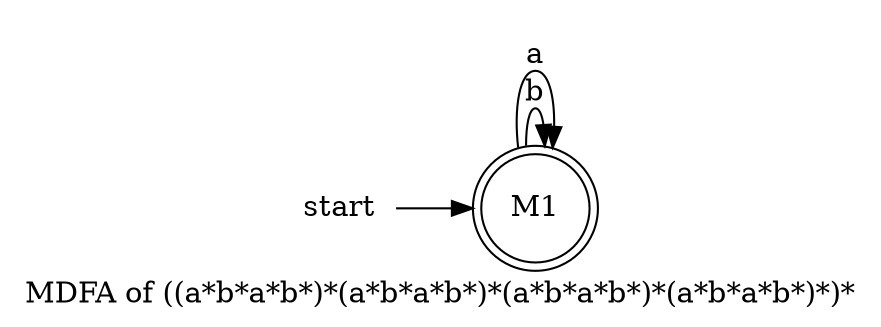 digraph
  G { label="MDFA of ((a*b*a*b*)*(a*b*a*b*)*(a*b*a*b*)*(a*b*a*b*)*)*";
 
rankdir=LR
start[shape =none]
start ->node_1
node_1 [label="M1", shape = doublecircle]
node_1 -> node_1 [label ="b"]
node_1 -> node_1 [label ="a"]
}
